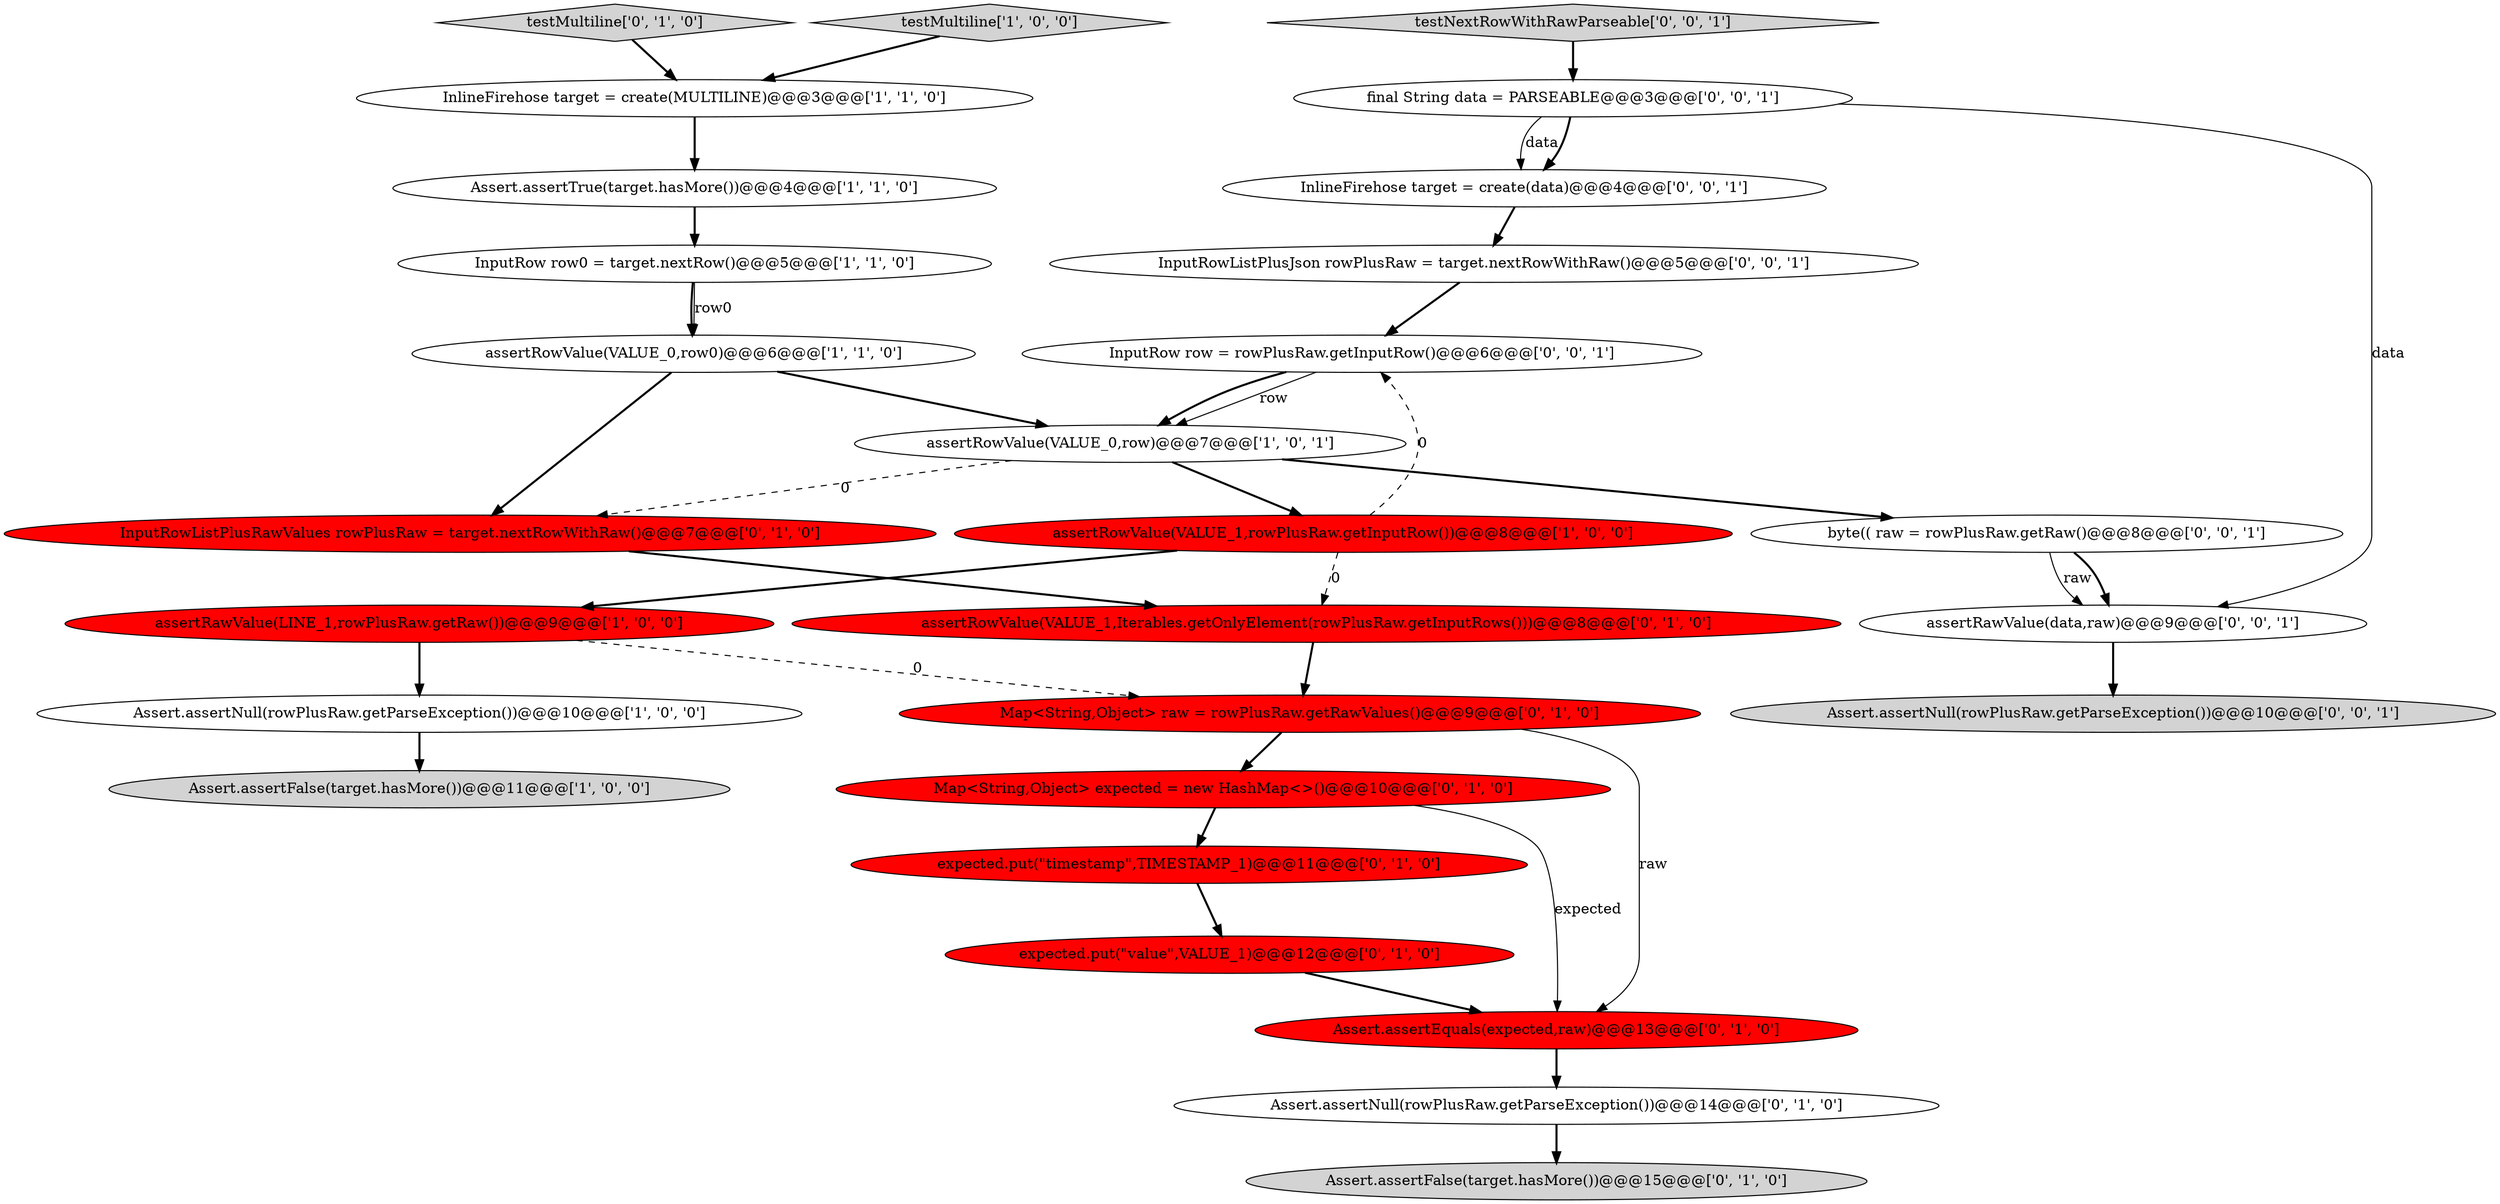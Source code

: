 digraph {
24 [style = filled, label = "InputRow row = rowPlusRaw.getInputRow()@@@6@@@['0', '0', '1']", fillcolor = white, shape = ellipse image = "AAA0AAABBB3BBB"];
12 [style = filled, label = "Assert.assertEquals(expected,raw)@@@13@@@['0', '1', '0']", fillcolor = red, shape = ellipse image = "AAA1AAABBB2BBB"];
11 [style = filled, label = "Map<String,Object> raw = rowPlusRaw.getRawValues()@@@9@@@['0', '1', '0']", fillcolor = red, shape = ellipse image = "AAA1AAABBB2BBB"];
18 [style = filled, label = "Map<String,Object> expected = new HashMap<>()@@@10@@@['0', '1', '0']", fillcolor = red, shape = ellipse image = "AAA1AAABBB2BBB"];
20 [style = filled, label = "testNextRowWithRawParseable['0', '0', '1']", fillcolor = lightgray, shape = diamond image = "AAA0AAABBB3BBB"];
13 [style = filled, label = "expected.put(\"timestamp\",TIMESTAMP_1)@@@11@@@['0', '1', '0']", fillcolor = red, shape = ellipse image = "AAA1AAABBB2BBB"];
27 [style = filled, label = "byte(( raw = rowPlusRaw.getRaw()@@@8@@@['0', '0', '1']", fillcolor = white, shape = ellipse image = "AAA0AAABBB3BBB"];
4 [style = filled, label = "assertRowValue(VALUE_0,row0)@@@6@@@['1', '1', '0']", fillcolor = white, shape = ellipse image = "AAA0AAABBB1BBB"];
7 [style = filled, label = "assertRawValue(LINE_1,rowPlusRaw.getRaw())@@@9@@@['1', '0', '0']", fillcolor = red, shape = ellipse image = "AAA1AAABBB1BBB"];
8 [style = filled, label = "Assert.assertTrue(target.hasMore())@@@4@@@['1', '1', '0']", fillcolor = white, shape = ellipse image = "AAA0AAABBB1BBB"];
5 [style = filled, label = "assertRowValue(VALUE_0,row)@@@7@@@['1', '0', '1']", fillcolor = white, shape = ellipse image = "AAA0AAABBB1BBB"];
16 [style = filled, label = "InputRowListPlusRawValues rowPlusRaw = target.nextRowWithRaw()@@@7@@@['0', '1', '0']", fillcolor = red, shape = ellipse image = "AAA1AAABBB2BBB"];
22 [style = filled, label = "Assert.assertNull(rowPlusRaw.getParseException())@@@10@@@['0', '0', '1']", fillcolor = lightgray, shape = ellipse image = "AAA0AAABBB3BBB"];
1 [style = filled, label = "InputRow row0 = target.nextRow()@@@5@@@['1', '1', '0']", fillcolor = white, shape = ellipse image = "AAA0AAABBB1BBB"];
0 [style = filled, label = "testMultiline['1', '0', '0']", fillcolor = lightgray, shape = diamond image = "AAA0AAABBB1BBB"];
23 [style = filled, label = "InlineFirehose target = create(data)@@@4@@@['0', '0', '1']", fillcolor = white, shape = ellipse image = "AAA0AAABBB3BBB"];
17 [style = filled, label = "Assert.assertFalse(target.hasMore())@@@15@@@['0', '1', '0']", fillcolor = lightgray, shape = ellipse image = "AAA0AAABBB2BBB"];
15 [style = filled, label = "Assert.assertNull(rowPlusRaw.getParseException())@@@14@@@['0', '1', '0']", fillcolor = white, shape = ellipse image = "AAA0AAABBB2BBB"];
26 [style = filled, label = "final String data = PARSEABLE@@@3@@@['0', '0', '1']", fillcolor = white, shape = ellipse image = "AAA0AAABBB3BBB"];
2 [style = filled, label = "Assert.assertNull(rowPlusRaw.getParseException())@@@10@@@['1', '0', '0']", fillcolor = white, shape = ellipse image = "AAA0AAABBB1BBB"];
19 [style = filled, label = "assertRowValue(VALUE_1,Iterables.getOnlyElement(rowPlusRaw.getInputRows()))@@@8@@@['0', '1', '0']", fillcolor = red, shape = ellipse image = "AAA1AAABBB2BBB"];
10 [style = filled, label = "testMultiline['0', '1', '0']", fillcolor = lightgray, shape = diamond image = "AAA0AAABBB2BBB"];
6 [style = filled, label = "assertRowValue(VALUE_1,rowPlusRaw.getInputRow())@@@8@@@['1', '0', '0']", fillcolor = red, shape = ellipse image = "AAA1AAABBB1BBB"];
25 [style = filled, label = "InputRowListPlusJson rowPlusRaw = target.nextRowWithRaw()@@@5@@@['0', '0', '1']", fillcolor = white, shape = ellipse image = "AAA0AAABBB3BBB"];
9 [style = filled, label = "InlineFirehose target = create(MULTILINE)@@@3@@@['1', '1', '0']", fillcolor = white, shape = ellipse image = "AAA0AAABBB1BBB"];
21 [style = filled, label = "assertRawValue(data,raw)@@@9@@@['0', '0', '1']", fillcolor = white, shape = ellipse image = "AAA0AAABBB3BBB"];
14 [style = filled, label = "expected.put(\"value\",VALUE_1)@@@12@@@['0', '1', '0']", fillcolor = red, shape = ellipse image = "AAA1AAABBB2BBB"];
3 [style = filled, label = "Assert.assertFalse(target.hasMore())@@@11@@@['1', '0', '0']", fillcolor = lightgray, shape = ellipse image = "AAA0AAABBB1BBB"];
23->25 [style = bold, label=""];
1->4 [style = bold, label=""];
0->9 [style = bold, label=""];
27->21 [style = solid, label="raw"];
24->5 [style = solid, label="row"];
18->12 [style = solid, label="expected"];
20->26 [style = bold, label=""];
2->3 [style = bold, label=""];
12->15 [style = bold, label=""];
26->23 [style = solid, label="data"];
7->11 [style = dashed, label="0"];
19->11 [style = bold, label=""];
16->19 [style = bold, label=""];
9->8 [style = bold, label=""];
11->18 [style = bold, label=""];
24->5 [style = bold, label=""];
5->16 [style = dashed, label="0"];
8->1 [style = bold, label=""];
25->24 [style = bold, label=""];
15->17 [style = bold, label=""];
26->21 [style = solid, label="data"];
5->6 [style = bold, label=""];
21->22 [style = bold, label=""];
7->2 [style = bold, label=""];
6->24 [style = dashed, label="0"];
14->12 [style = bold, label=""];
26->23 [style = bold, label=""];
6->19 [style = dashed, label="0"];
18->13 [style = bold, label=""];
11->12 [style = solid, label="raw"];
10->9 [style = bold, label=""];
1->4 [style = solid, label="row0"];
5->27 [style = bold, label=""];
6->7 [style = bold, label=""];
27->21 [style = bold, label=""];
4->5 [style = bold, label=""];
13->14 [style = bold, label=""];
4->16 [style = bold, label=""];
}
